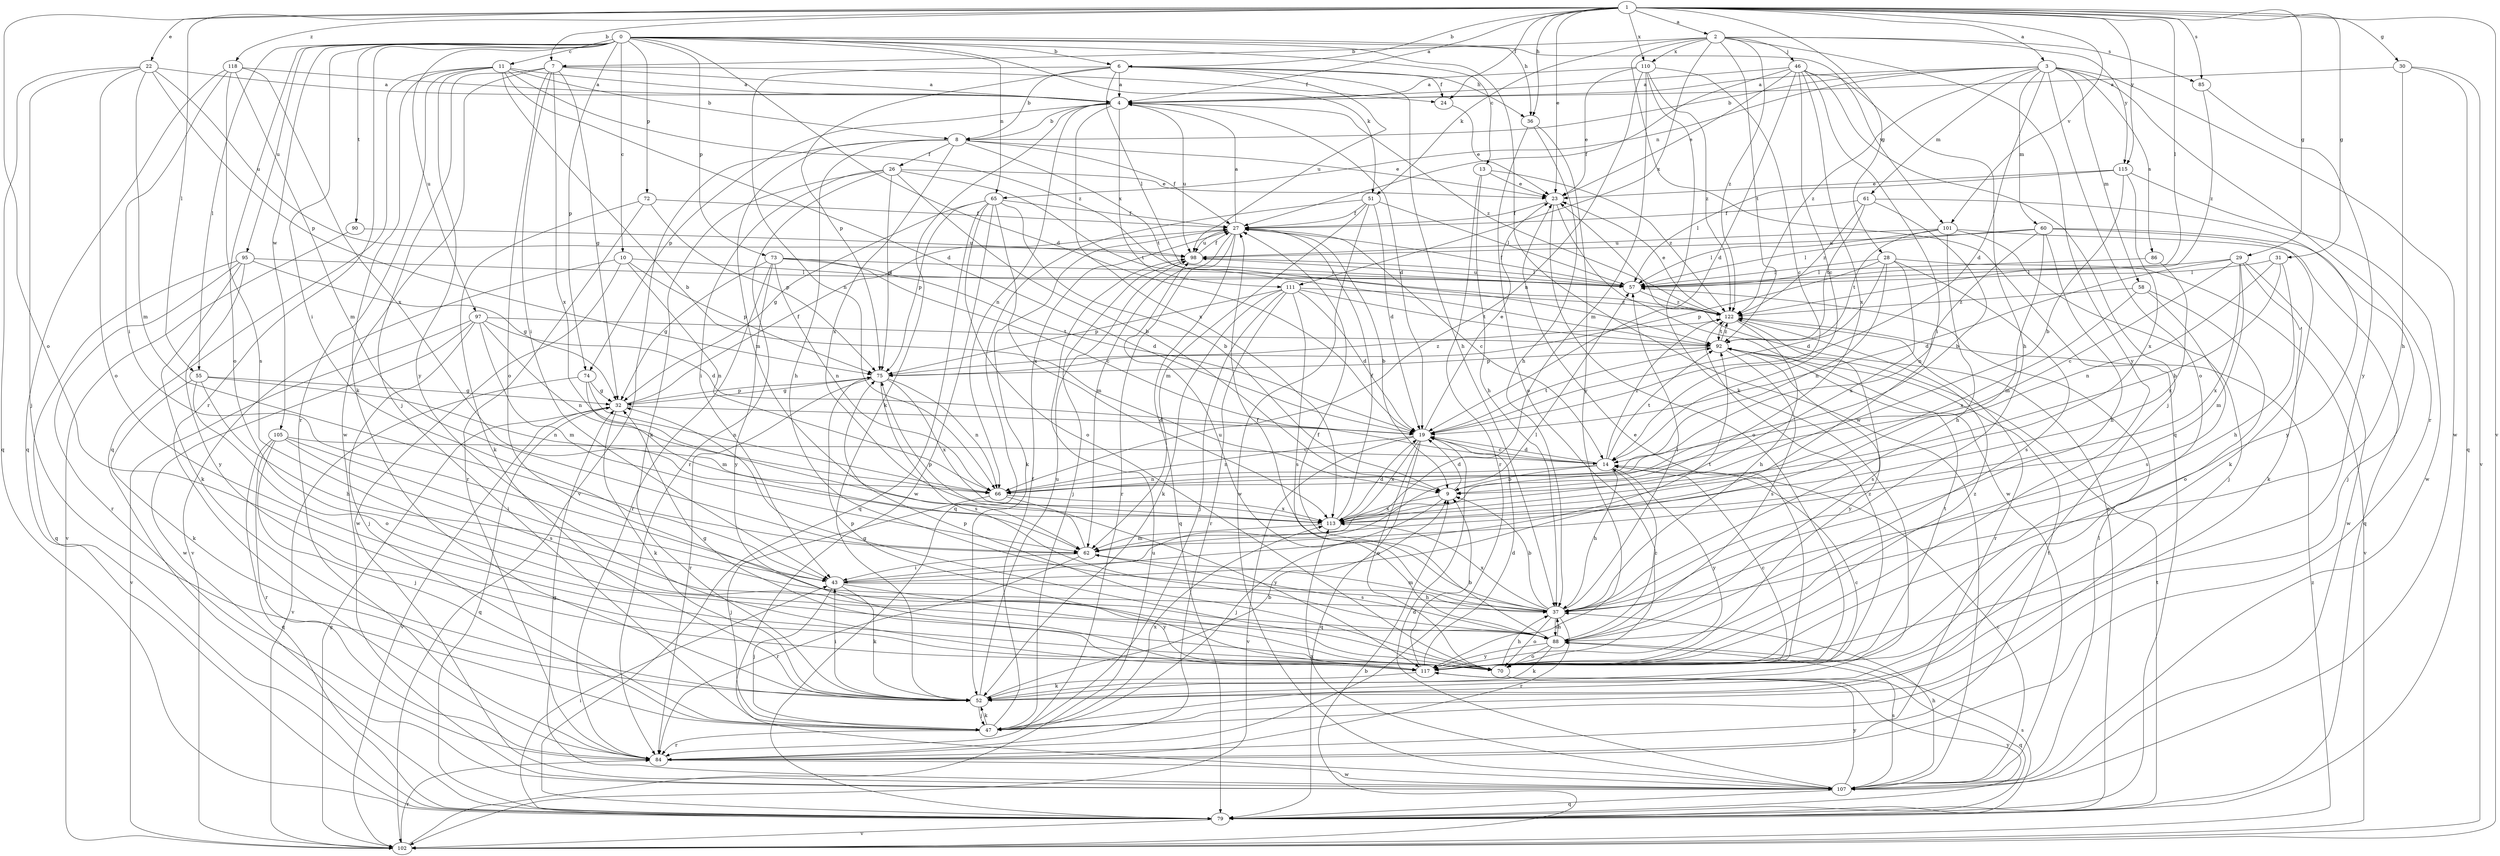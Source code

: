 strict digraph  {
0;
1;
2;
3;
4;
6;
7;
8;
9;
10;
11;
13;
14;
19;
22;
23;
24;
26;
27;
28;
29;
30;
31;
32;
36;
37;
43;
46;
47;
51;
52;
55;
57;
58;
60;
61;
62;
65;
66;
70;
72;
73;
74;
75;
79;
84;
85;
86;
88;
90;
92;
95;
97;
98;
101;
102;
105;
107;
110;
111;
113;
115;
117;
118;
122;
0 -> 6  [label=b];
0 -> 10  [label=c];
0 -> 11  [label=c];
0 -> 13  [label=c];
0 -> 19  [label=d];
0 -> 36  [label=h];
0 -> 43  [label=i];
0 -> 51  [label=k];
0 -> 55  [label=l];
0 -> 65  [label=n];
0 -> 70  [label=o];
0 -> 72  [label=p];
0 -> 73  [label=p];
0 -> 74  [label=p];
0 -> 84  [label=r];
0 -> 90  [label=t];
0 -> 95  [label=u];
0 -> 97  [label=u];
0 -> 101  [label=v];
0 -> 105  [label=w];
0 -> 107  [label=w];
1 -> 2  [label=a];
1 -> 3  [label=a];
1 -> 4  [label=a];
1 -> 6  [label=b];
1 -> 7  [label=b];
1 -> 22  [label=e];
1 -> 23  [label=e];
1 -> 24  [label=f];
1 -> 28  [label=g];
1 -> 29  [label=g];
1 -> 30  [label=g];
1 -> 31  [label=g];
1 -> 36  [label=h];
1 -> 55  [label=l];
1 -> 57  [label=l];
1 -> 70  [label=o];
1 -> 85  [label=s];
1 -> 101  [label=v];
1 -> 102  [label=v];
1 -> 110  [label=x];
1 -> 115  [label=y];
1 -> 118  [label=z];
2 -> 7  [label=b];
2 -> 46  [label=j];
2 -> 51  [label=k];
2 -> 79  [label=q];
2 -> 85  [label=s];
2 -> 92  [label=t];
2 -> 110  [label=x];
2 -> 111  [label=x];
2 -> 115  [label=y];
2 -> 117  [label=y];
2 -> 122  [label=z];
3 -> 4  [label=a];
3 -> 8  [label=b];
3 -> 19  [label=d];
3 -> 58  [label=m];
3 -> 60  [label=m];
3 -> 61  [label=m];
3 -> 65  [label=n];
3 -> 70  [label=o];
3 -> 84  [label=r];
3 -> 86  [label=s];
3 -> 107  [label=w];
3 -> 122  [label=z];
4 -> 8  [label=b];
4 -> 19  [label=d];
4 -> 52  [label=k];
4 -> 66  [label=n];
4 -> 74  [label=p];
4 -> 98  [label=u];
4 -> 111  [label=x];
4 -> 113  [label=x];
4 -> 122  [label=z];
6 -> 4  [label=a];
6 -> 8  [label=b];
6 -> 24  [label=f];
6 -> 36  [label=h];
6 -> 37  [label=h];
6 -> 57  [label=l];
6 -> 66  [label=n];
6 -> 75  [label=p];
6 -> 98  [label=u];
7 -> 4  [label=a];
7 -> 24  [label=f];
7 -> 32  [label=g];
7 -> 43  [label=i];
7 -> 47  [label=j];
7 -> 70  [label=o];
7 -> 107  [label=w];
7 -> 113  [label=x];
8 -> 23  [label=e];
8 -> 26  [label=f];
8 -> 27  [label=f];
8 -> 37  [label=h];
8 -> 62  [label=m];
8 -> 92  [label=t];
8 -> 102  [label=v];
8 -> 113  [label=x];
9 -> 19  [label=d];
9 -> 47  [label=j];
9 -> 113  [label=x];
10 -> 57  [label=l];
10 -> 66  [label=n];
10 -> 75  [label=p];
10 -> 102  [label=v];
10 -> 107  [label=w];
11 -> 4  [label=a];
11 -> 8  [label=b];
11 -> 9  [label=b];
11 -> 19  [label=d];
11 -> 52  [label=k];
11 -> 79  [label=q];
11 -> 84  [label=r];
11 -> 117  [label=y];
11 -> 122  [label=z];
13 -> 23  [label=e];
13 -> 37  [label=h];
13 -> 84  [label=r];
13 -> 122  [label=z];
14 -> 9  [label=b];
14 -> 19  [label=d];
14 -> 37  [label=h];
14 -> 66  [label=n];
14 -> 92  [label=t];
14 -> 117  [label=y];
14 -> 122  [label=z];
19 -> 14  [label=c];
19 -> 23  [label=e];
19 -> 66  [label=n];
19 -> 70  [label=o];
19 -> 79  [label=q];
19 -> 92  [label=t];
19 -> 102  [label=v];
19 -> 113  [label=x];
22 -> 4  [label=a];
22 -> 47  [label=j];
22 -> 62  [label=m];
22 -> 70  [label=o];
22 -> 75  [label=p];
22 -> 79  [label=q];
22 -> 98  [label=u];
23 -> 27  [label=f];
23 -> 70  [label=o];
23 -> 107  [label=w];
24 -> 23  [label=e];
26 -> 9  [label=b];
26 -> 23  [label=e];
26 -> 43  [label=i];
26 -> 52  [label=k];
26 -> 75  [label=p];
26 -> 84  [label=r];
26 -> 92  [label=t];
27 -> 4  [label=a];
27 -> 9  [label=b];
27 -> 14  [label=c];
27 -> 52  [label=k];
27 -> 62  [label=m];
27 -> 79  [label=q];
27 -> 84  [label=r];
27 -> 98  [label=u];
28 -> 19  [label=d];
28 -> 57  [label=l];
28 -> 66  [label=n];
28 -> 75  [label=p];
28 -> 88  [label=s];
28 -> 102  [label=v];
28 -> 113  [label=x];
29 -> 14  [label=c];
29 -> 19  [label=d];
29 -> 52  [label=k];
29 -> 57  [label=l];
29 -> 62  [label=m];
29 -> 107  [label=w];
29 -> 113  [label=x];
30 -> 4  [label=a];
30 -> 37  [label=h];
30 -> 79  [label=q];
30 -> 102  [label=v];
31 -> 9  [label=b];
31 -> 37  [label=h];
31 -> 57  [label=l];
31 -> 66  [label=n];
32 -> 19  [label=d];
32 -> 27  [label=f];
32 -> 52  [label=k];
32 -> 75  [label=p];
32 -> 79  [label=q];
32 -> 102  [label=v];
36 -> 37  [label=h];
36 -> 70  [label=o];
36 -> 117  [label=y];
37 -> 9  [label=b];
37 -> 27  [label=f];
37 -> 57  [label=l];
37 -> 62  [label=m];
37 -> 70  [label=o];
37 -> 84  [label=r];
37 -> 88  [label=s];
37 -> 98  [label=u];
37 -> 113  [label=x];
43 -> 37  [label=h];
43 -> 47  [label=j];
43 -> 52  [label=k];
43 -> 57  [label=l];
43 -> 92  [label=t];
43 -> 117  [label=y];
46 -> 4  [label=a];
46 -> 14  [label=c];
46 -> 19  [label=d];
46 -> 23  [label=e];
46 -> 27  [label=f];
46 -> 37  [label=h];
46 -> 43  [label=i];
46 -> 47  [label=j];
46 -> 113  [label=x];
47 -> 27  [label=f];
47 -> 52  [label=k];
47 -> 84  [label=r];
47 -> 113  [label=x];
51 -> 19  [label=d];
51 -> 27  [label=f];
51 -> 57  [label=l];
51 -> 62  [label=m];
51 -> 79  [label=q];
51 -> 107  [label=w];
52 -> 9  [label=b];
52 -> 14  [label=c];
52 -> 43  [label=i];
52 -> 47  [label=j];
52 -> 98  [label=u];
55 -> 32  [label=g];
55 -> 37  [label=h];
55 -> 52  [label=k];
55 -> 66  [label=n];
55 -> 70  [label=o];
57 -> 27  [label=f];
57 -> 98  [label=u];
57 -> 122  [label=z];
58 -> 70  [label=o];
58 -> 88  [label=s];
58 -> 113  [label=x];
58 -> 122  [label=z];
60 -> 37  [label=h];
60 -> 47  [label=j];
60 -> 52  [label=k];
60 -> 57  [label=l];
60 -> 62  [label=m];
60 -> 66  [label=n];
60 -> 98  [label=u];
61 -> 9  [label=b];
61 -> 27  [label=f];
61 -> 92  [label=t];
61 -> 117  [label=y];
61 -> 122  [label=z];
62 -> 43  [label=i];
62 -> 75  [label=p];
62 -> 84  [label=r];
62 -> 88  [label=s];
65 -> 9  [label=b];
65 -> 27  [label=f];
65 -> 32  [label=g];
65 -> 70  [label=o];
65 -> 75  [label=p];
65 -> 79  [label=q];
65 -> 107  [label=w];
65 -> 113  [label=x];
66 -> 47  [label=j];
66 -> 113  [label=x];
66 -> 117  [label=y];
70 -> 14  [label=c];
70 -> 23  [label=e];
70 -> 32  [label=g];
70 -> 37  [label=h];
70 -> 75  [label=p];
70 -> 79  [label=q];
70 -> 92  [label=t];
70 -> 122  [label=z];
72 -> 27  [label=f];
72 -> 52  [label=k];
72 -> 75  [label=p];
72 -> 84  [label=r];
73 -> 14  [label=c];
73 -> 19  [label=d];
73 -> 32  [label=g];
73 -> 57  [label=l];
73 -> 66  [label=n];
73 -> 84  [label=r];
73 -> 117  [label=y];
74 -> 32  [label=g];
74 -> 62  [label=m];
74 -> 66  [label=n];
74 -> 102  [label=v];
75 -> 32  [label=g];
75 -> 66  [label=n];
75 -> 84  [label=r];
75 -> 88  [label=s];
75 -> 113  [label=x];
75 -> 122  [label=z];
79 -> 23  [label=e];
79 -> 43  [label=i];
79 -> 88  [label=s];
79 -> 92  [label=t];
79 -> 102  [label=v];
79 -> 117  [label=y];
84 -> 92  [label=t];
84 -> 107  [label=w];
85 -> 117  [label=y];
85 -> 122  [label=z];
86 -> 57  [label=l];
86 -> 113  [label=x];
88 -> 14  [label=c];
88 -> 27  [label=f];
88 -> 37  [label=h];
88 -> 52  [label=k];
88 -> 70  [label=o];
88 -> 117  [label=y];
90 -> 98  [label=u];
90 -> 102  [label=v];
92 -> 75  [label=p];
92 -> 88  [label=s];
92 -> 117  [label=y];
92 -> 122  [label=z];
95 -> 32  [label=g];
95 -> 52  [label=k];
95 -> 57  [label=l];
95 -> 79  [label=q];
95 -> 84  [label=r];
95 -> 117  [label=y];
97 -> 19  [label=d];
97 -> 47  [label=j];
97 -> 62  [label=m];
97 -> 66  [label=n];
97 -> 92  [label=t];
97 -> 102  [label=v];
97 -> 107  [label=w];
98 -> 27  [label=f];
98 -> 47  [label=j];
98 -> 57  [label=l];
101 -> 37  [label=h];
101 -> 47  [label=j];
101 -> 57  [label=l];
101 -> 79  [label=q];
101 -> 92  [label=t];
101 -> 98  [label=u];
102 -> 9  [label=b];
102 -> 32  [label=g];
102 -> 84  [label=r];
102 -> 98  [label=u];
102 -> 122  [label=z];
105 -> 14  [label=c];
105 -> 43  [label=i];
105 -> 47  [label=j];
105 -> 79  [label=q];
105 -> 84  [label=r];
105 -> 88  [label=s];
107 -> 14  [label=c];
107 -> 19  [label=d];
107 -> 32  [label=g];
107 -> 37  [label=h];
107 -> 57  [label=l];
107 -> 79  [label=q];
107 -> 88  [label=s];
107 -> 113  [label=x];
107 -> 117  [label=y];
110 -> 4  [label=a];
110 -> 14  [label=c];
110 -> 23  [label=e];
110 -> 52  [label=k];
110 -> 62  [label=m];
110 -> 66  [label=n];
110 -> 122  [label=z];
111 -> 19  [label=d];
111 -> 47  [label=j];
111 -> 52  [label=k];
111 -> 75  [label=p];
111 -> 84  [label=r];
111 -> 88  [label=s];
111 -> 92  [label=t];
111 -> 122  [label=z];
113 -> 19  [label=d];
113 -> 27  [label=f];
113 -> 62  [label=m];
115 -> 9  [label=b];
115 -> 23  [label=e];
115 -> 57  [label=l];
115 -> 107  [label=w];
115 -> 113  [label=x];
117 -> 9  [label=b];
117 -> 19  [label=d];
117 -> 32  [label=g];
117 -> 52  [label=k];
117 -> 75  [label=p];
117 -> 122  [label=z];
118 -> 4  [label=a];
118 -> 43  [label=i];
118 -> 62  [label=m];
118 -> 79  [label=q];
118 -> 88  [label=s];
118 -> 113  [label=x];
122 -> 23  [label=e];
122 -> 37  [label=h];
122 -> 84  [label=r];
122 -> 88  [label=s];
122 -> 92  [label=t];
}
